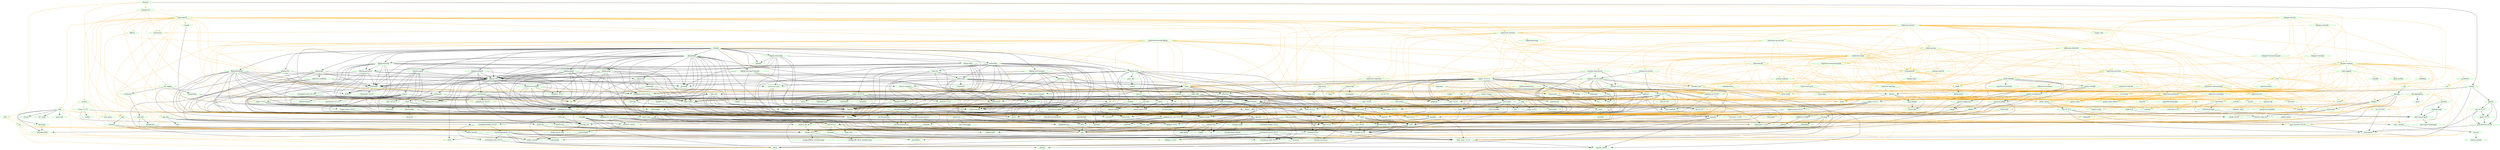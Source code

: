 digraph dependencies {
	N0[label="shasper",shape=diamond,color=green];
	N1[label="aes-soft",shape=diamond,color=green];
	N2[label="aesni",shape=diamond,color=green];
	N3[label="ctr",shape=diamond,color=green];
	N4[label="stream-cipher",shape=diamond,color=green];
	N5[label="block-cipher-trait",shape=diamond,color=green];
	N6[label="byte-tools",shape=diamond,color=green];
	N7[label="opaque-debug",shape=diamond,color=green];
	N8[label="aho-corasick",shape=diamond,color=green];
	N9[label="memchr",shape=diamond,color=green];
	N10[label="aio-limited",shape=diamond,color=green];
	N11[label="futures",shape=diamond,color=green];
	N12[label="log v0.4.5",shape=diamond,color=green];
	N13[label="parking_lot v0.5.5",shape=diamond,color=green];
	N14[label="quick-error v1.2.2",shape=diamond,color=green];
	N15[label="tokio-executor",shape=diamond,color=green];
	N16[label="tokio-io",shape=diamond,color=green];
	N17[label="tokio-timer",shape=diamond,color=green];
	N18[label="amcl",shape=diamond,color=green];
	N19[label="ansi_term",shape=diamond,color=green];
	N20[label="winapi v0.3.5",shape=diamond,color=green];
	N21[label="app_dirs",shape=diamond,color=green];
	N22[label="ole32-sys",shape=diamond,color=green];
	N23[label="shell32-sys",shape=diamond,color=green];
	N24[label="winapi v0.2.8",shape=diamond,color=green];
	N25[label="xdg",shape=diamond,color=green];
	N26[label="arrayref",shape=diamond,color=green];
	N27[label="arrayvec",shape=diamond,color=green];
	N28[label="nodrop",shape=diamond,color=green];
	N29[label="asn1_der",shape=diamond,color=green];
	N30[label="etrace",shape=diamond,color=green];
	N31[label="atty",shape=diamond,color=green];
	N32[label="libc",shape=diamond,color=green];
	N33[label="termion",shape=diamond,color=green];
	N34[label="backtrace",shape=diamond,color=green];
	N35[label="backtrace-sys",shape=diamond,color=green];
	N36[label="cfg-if",shape=diamond,color=green];
	N37[label="rustc-demangle",shape=diamond,color=green];
	N38[label="cc",shape=diamond,color=green];
	N39[label="base58",shape=diamond,color=green];
	N40[label="base64 v0.6.0",shape=diamond,color=green];
	N41[label="byteorder v1.2.6",shape=diamond,color=green];
	N42[label="safemem",shape=diamond,color=green];
	N43[label="base64 v0.7.0",shape=diamond,color=green];
	N44[label="bigint",shape=diamond,color=green];
	N45[label="crunchy",shape=diamond,color=green];
	N46[label="bitflags v0.9.1",shape=diamond,color=green];
	N47[label="bitflags v1.0.4",shape=diamond,color=green];
	N48[label="blake2",shape=diamond,color=green];
	N49[label="crypto-mac",shape=diamond,color=green];
	N50[label="digest",shape=diamond,color=green];
	N51[label="blake2-rfc",shape=diamond,color=green];
	N52[label="constant_time_eq",shape=diamond,color=green];
	N53[label="block-buffer",shape=diamond,color=green];
	N54[label="generic-array",shape=diamond,color=green];
	N55[label="bls",shape=diamond,color=green];
	N56[label="pairing",shape=diamond,color=green];
	N57[label="rand v0.4.3",shape=diamond,color=green];
	N58[label="bls-aggregates",shape=diamond,color=green];
	N59[label="lazy_static v1.1.0",shape=diamond,color=green];
	N60[label="rand v0.5.5",shape=diamond,color=green];
	N61[label="bs58",shape=diamond,color=green];
	N62[label="byteorder v0.4.2",shape=diamond,color=green];
	N63[label="bytes",shape=diamond,color=green];
	N64[label="iovec",shape=diamond,color=green];
	N65[label="chashmap",shape=diamond,color=green];
	N66[label="owning_ref",shape=diamond,color=green];
	N67[label="parking_lot v0.4.8",shape=diamond,color=green];
	N68[label="chrono",shape=diamond,color=green];
	N69[label="num-integer",shape=diamond,color=green];
	N70[label="num-traits",shape=diamond,color=green];
	N71[label="time",shape=diamond,color=green];
	N72[label="clap",shape=diamond,color=green];
	N73[label="strsim",shape=diamond,color=green];
	N74[label="textwrap",shape=diamond,color=green];
	N75[label="unicode-width",shape=diamond,color=green];
	N76[label="vec_map",shape=diamond,color=green];
	N77[label="yaml-rust",shape=diamond,color=green];
	N78[label="cloudabi",shape=diamond,color=green];
	N79[label="cmake",shape=diamond,color=green];
	N80[label="core-foundation",shape=diamond,color=green];
	N81[label="core-foundation-sys",shape=diamond,color=green];
	N82[label="crossbeam",shape=diamond,color=green];
	N83[label="crossbeam-deque v0.2.0",shape=diamond,color=green];
	N84[label="crossbeam-epoch v0.3.1",shape=diamond,color=green];
	N85[label="crossbeam-utils v0.2.2",shape=diamond,color=green];
	N86[label="crossbeam-deque v0.6.1",shape=diamond,color=green];
	N87[label="crossbeam-epoch v0.5.2",shape=diamond,color=green];
	N88[label="crossbeam-utils v0.5.0",shape=diamond,color=green];
	N89[label="memoffset",shape=diamond,color=green];
	N90[label="scopeguard",shape=diamond,color=green];
	N91[label="ctrlc",shape=diamond,color=green];
	N92[label="nix",shape=diamond,color=green];
	N93[label="datastore",shape=diamond,color=green];
	N94[label="serde",shape=diamond,color=green];
	N95[label="serde_json",shape=diamond,color=green];
	N96[label="tempfile",shape=diamond,color=green];
	N97[label="either",shape=diamond,color=green];
	N98[label="elastic-array",shape=diamond,color=green];
	N99[label="heapsize",shape=diamond,color=green];
	N100[label="env_logger",shape=diamond,color=green];
	N101[label="humantime",shape=diamond,color=green];
	N102[label="regex v1.0.5",shape=diamond,color=green];
	N103[label="termcolor",shape=diamond,color=green];
	N104[label="environmental",shape=diamond,color=green];
	N105[label="error-chain",shape=diamond,color=green];
	N106[label="eth-secp256k1",shape=diamond,color=green];
	N107[label="exit-future",shape=diamond,color=green];
	N108[label="fake-simd",shape=diamond,color=green];
	N109[label="fdlimit",shape=diamond,color=green];
	N110[label="fixed-hash",shape=diamond,color=green];
	N111[label="rustc-hex v1.0.0",shape=diamond,color=green];
	N112[label="fnv",shape=diamond,color=green];
	N113[label="foreign-types",shape=diamond,color=green];
	N114[label="foreign-types-shared",shape=diamond,color=green];
	N115[label="fs-swap",shape=diamond,color=green];
	N116[label="libloading",shape=diamond,color=green];
	N117[label="fuchsia-zircon",shape=diamond,color=green];
	N118[label="fuchsia-zircon-sys",shape=diamond,color=green];
	N119[label="futures-cpupool",shape=diamond,color=green];
	N120[label="num_cpus",shape=diamond,color=green];
	N121[label="gcc",shape=diamond,color=green];
	N122[label="typenum",shape=diamond,color=green];
	N123[label="getopts",shape=diamond,color=green];
	N124[label="getset",shape=diamond,color=green];
	N125[label="proc-macro2 v0.3.8",shape=diamond,color=green];
	N126[label="quote v0.5.2",shape=diamond,color=green];
	N127[label="syn v0.13.11",shape=diamond,color=green];
	N128[label="globset",shape=diamond,color=green];
	N129[label="h2",shape=diamond,color=green];
	N130[label="http",shape=diamond,color=green];
	N131[label="indexmap",shape=diamond,color=green];
	N132[label="slab v0.4.1",shape=diamond,color=green];
	N133[label="string",shape=diamond,color=green];
	N134[label="hash-db",shape=diamond,color=green];
	N135[label="hash256-std-hasher",shape=diamond,color=green];
	N136[label="hashdb",shape=diamond,color=green];
	N137[label="hex",shape=diamond,color=green];
	N138[label="hex-literal",shape=diamond,color=green];
	N139[label="hex-literal-impl",shape=diamond,color=green];
	N140[label="proc-macro-hack",shape=diamond,color=green];
	N141[label="itoa",shape=diamond,color=green];
	N142[label="httparse",shape=diamond,color=green];
	N143[label="hyper v0.10.13",shape=diamond,color=green];
	N144[label="language-tags",shape=diamond,color=green];
	N145[label="log v0.3.9",shape=diamond,color=green];
	N146[label="mime",shape=diamond,color=green];
	N147[label="traitobject",shape=diamond,color=green];
	N148[label="typeable",shape=diamond,color=green];
	N149[label="unicase v1.4.2",shape=diamond,color=green];
	N150[label="url",shape=diamond,color=green];
	N151[label="hyper v0.12.11",shape=diamond,color=green];
	N152[label="net2",shape=diamond,color=green];
	N153[label="tokio",shape=diamond,color=green];
	N154[label="tokio-reactor",shape=diamond,color=green];
	N155[label="tokio-tcp",shape=diamond,color=green];
	N156[label="want",shape=diamond,color=green];
	N157[label="idna",shape=diamond,color=green];
	N158[label="matches",shape=diamond,color=green];
	N159[label="unicode-bidi",shape=diamond,color=green];
	N160[label="unicode-normalization",shape=diamond,color=green];
	N161[label="integer-sqrt",shape=diamond,color=green];
	N162[label="interleaved-ordered",shape=diamond,color=green];
	N163[label="jsonrpc-core",shape=diamond,color=green];
	N164[label="serde_derive",shape=diamond,color=green];
	N165[label="jsonrpc-http-server",shape=diamond,color=green];
	N166[label="jsonrpc-server-utils",shape=diamond,color=green];
	N167[label="unicase v2.1.0",shape=diamond,color=green];
	N168[label="jsonrpc-macros",shape=diamond,color=green];
	N169[label="jsonrpc-pubsub",shape=diamond,color=green];
	N170[label="parking_lot v0.6.4",shape=diamond,color=green];
	N171[label="tokio-codec",shape=diamond,color=green];
	N172[label="jsonrpc-ws-server",shape=diamond,color=green];
	N173[label="ws v0.7.5",shape=diamond,color=green];
	N174[label="kernel32-sys",shape=diamond,color=green];
	N175[label="winapi-build",shape=diamond,color=green];
	N176[label="kvdb",shape=diamond,color=green];
	N177[label="parity-bytes",shape=diamond,color=green];
	N178[label="kvdb-rocksdb",shape=diamond,color=green];
	N179[label="parity-rocksdb",shape=diamond,color=green];
	N180[label="regex v0.2.11",shape=diamond,color=green];
	N181[label="lazy_static v0.2.11",shape=diamond,color=green];
	N182[label="version_check",shape=diamond,color=green];
	N183[label="lazycell",shape=diamond,color=green];
	N184[label="libp2p",shape=diamond,color=green];
	N185[label="libp2p-core",shape=diamond,color=green];
	N186[label="libp2p-dns",shape=diamond,color=green];
	N187[label="libp2p-floodsub",shape=diamond,color=green];
	N188[label="libp2p-identify",shape=diamond,color=green];
	N189[label="libp2p-kad",shape=diamond,color=green];
	N190[label="libp2p-mplex",shape=diamond,color=green];
	N191[label="libp2p-peerstore",shape=diamond,color=green];
	N192[label="libp2p-ping",shape=diamond,color=green];
	N193[label="libp2p-ratelimit",shape=diamond,color=green];
	N194[label="libp2p-relay",shape=diamond,color=green];
	N195[label="libp2p-secio",shape=diamond,color=green];
	N196[label="libp2p-tcp-transport",shape=diamond,color=green];
	N197[label="libp2p-transport-timeout",shape=diamond,color=green];
	N198[label="libp2p-uds",shape=diamond,color=green];
	N199[label="libp2p-websocket",shape=diamond,color=green];
	N200[label="libp2p-yamux",shape=diamond,color=green];
	N201[label="multiaddr",shape=diamond,color=green];
	N202[label="stdweb",shape=diamond,color=green];
	N203[label="tokio-current-thread",shape=diamond,color=green];
	N204[label="multihash",shape=diamond,color=green];
	N205[label="multistream-select",shape=diamond,color=green];
	N206[label="protobuf",shape=diamond,color=green];
	N207[label="rw-stream-sink",shape=diamond,color=green];
	N208[label="smallvec v0.5.1",shape=diamond,color=green];
	N209[label="void",shape=diamond,color=green];
	N210[label="tokio-dns-unofficial",shape=diamond,color=green];
	N211[label="smallvec v0.6.5",shape=diamond,color=green];
	N212[label="unsigned-varint v0.2.1",shape=diamond,color=green];
	N213[label="rand v0.3.22",shape=diamond,color=green];
	N214[label="ring",shape=diamond,color=green];
	N215[label="twofish",shape=diamond,color=green];
	N216[label="untrusted",shape=diamond,color=green];
	N217[label="tk-listen",shape=diamond,color=green];
	N218[label="tokio-uds",shape=diamond,color=green];
	N219[label="websocket",shape=diamond,color=green];
	N220[label="yamux",shape=diamond,color=green];
	N221[label="linked-hash-map",shape=diamond,color=green];
	N222[label="local-encoding",shape=diamond,color=green];
	N223[label="skeptic",shape=diamond,color=green];
	N224[label="lock_api",shape=diamond,color=green];
	N225[label="mashup",shape=diamond,color=green];
	N226[label="mashup-impl",shape=diamond,color=green];
	N227[label="proc-macro2 v0.4.19",shape=diamond,color=green];
	N228[label="memory-db",shape=diamond,color=green];
	N229[label="memory_units",shape=diamond,color=green];
	N230[label="mio",shape=diamond,color=green];
	N231[label="miow",shape=diamond,color=green];
	N232[label="mio-extras",shape=diamond,color=green];
	N233[label="mio-uds",shape=diamond,color=green];
	N234[label="ws2_32-sys",shape=diamond,color=green];
	N235[label="unsigned-varint v0.1.0",shape=diamond,color=green];
	N236[label="sha1 v0.5.0",shape=diamond,color=green];
	N237[label="sha2",shape=diamond,color=green];
	N238[label="tiny-keccak",shape=diamond,color=green];
	N239[label="names",shape=diamond,color=green];
	N240[label="nan-preserving-float",shape=diamond,color=green];
	N241[label="native-tls",shape=diamond,color=green];
	N242[label="openssl",shape=diamond,color=green];
	N243[label="schannel",shape=diamond,color=green];
	N244[label="security-framework",shape=diamond,color=green];
	N245[label="security-framework-sys",shape=diamond,color=green];
	N246[label="tempdir",shape=diamond,color=green];
	N247[label="nohash-hasher",shape=diamond,color=green];
	N248[label="openssl-sys",shape=diamond,color=green];
	N249[label="pkg-config",shape=diamond,color=green];
	N250[label="vcpkg",shape=diamond,color=green];
	N251[label="stable_deref_trait",shape=diamond,color=green];
	N252[label="parity-codec",shape=diamond,color=green];
	N253[label="parity-codec-derive",shape=diamond,color=green];
	N254[label="quote v0.6.8",shape=diamond,color=green];
	N255[label="syn v0.14.9",shape=diamond,color=green];
	N256[label="parity-crypto",shape=diamond,color=green];
	N257[label="rust-crypto",shape=diamond,color=green];
	N258[label="parity-rocksdb-sys",shape=diamond,color=green];
	N259[label="parity-snappy-sys",shape=diamond,color=green];
	N260[label="parity-wasm",shape=diamond,color=green];
	N261[label="parking_lot_core v0.2.14",shape=diamond,color=green];
	N262[label="parking_lot_core v0.3.1",shape=diamond,color=green];
	N263[label="rustc_version",shape=diamond,color=green];
	N264[label="percent-encoding",shape=diamond,color=green];
	N265[label="plain_hasher",shape=diamond,color=green];
	N266[label="proc-macro-hack-impl",shape=diamond,color=green];
	N267[label="unicode-xid",shape=diamond,color=green];
	N268[label="pulldown-cmark",shape=diamond,color=green];
	N269[label="quick-error v0.1.4",shape=diamond,color=green];
	N270[label="rand_core",shape=diamond,color=green];
	N271[label="rayon v0.8.2",shape=diamond,color=green];
	N272[label="rayon-core",shape=diamond,color=green];
	N273[label="rayon v1.0.2",shape=diamond,color=green];
	N274[label="redox_syscall",shape=diamond,color=green];
	N275[label="redox_termios",shape=diamond,color=green];
	N276[label="regex-syntax v0.5.6",shape=diamond,color=green];
	N277[label="thread_local",shape=diamond,color=green];
	N278[label="utf8-ranges",shape=diamond,color=green];
	N279[label="regex-syntax v0.6.2",shape=diamond,color=green];
	N280[label="ucd-util",shape=diamond,color=green];
	N281[label="remove_dir_all",shape=diamond,color=green];
	N282[label="rhododendron",shape=diamond,color=green];
	N283[label="rustc-serialize",shape=diamond,color=green];
	N284[label="rustc-hex v2.0.1",shape=diamond,color=green];
	N285[label="semver",shape=diamond,color=green];
	N286[label="ryu",shape=diamond,color=green];
	N287[label="scoped-tls",shape=diamond,color=green];
	N288[label="semver-parser",shape=diamond,color=green];
	N289[label="syn v0.15.4",shape=diamond,color=green];
	N290[label="sha1 v0.2.0",shape=diamond,color=green];
	N291[label="sha1 v0.6.0",shape=diamond,color=green];
	N292[label="aes-ctr",shape=diamond,color=green];
	N293[label="shasper-cli",shape=diamond,color=green];
	N294[label="vergen",shape=diamond,color=green];
	N295[label="shasper-service",shape=diamond,color=green];
	N296[label="substrate-cli",shape=diamond,color=green];
	N297[label="shasper-executor",shape=diamond,color=green];
	N298[label="shasper-runtime",shape=diamond,color=green];
	N299[label="substrate-executor",shape=diamond,color=green];
	N300[label="substrate-primitives",shape=diamond,color=green];
	N301[label="shasper-network",shape=diamond,color=green];
	N302[label="substrate-network",shape=diamond,color=green];
	N303[label="shuffling",shape=diamond,color=green];
	N304[label="sr-io",shape=diamond,color=green];
	N305[label="sr-primitives",shape=diamond,color=green];
	N306[label="sr-std",shape=diamond,color=green];
	N307[label="sr-version",shape=diamond,color=green];
	N308[label="srml-support",shape=diamond,color=green];
	N309[label="ssz",shape=diamond,color=green];
	N310[label="ssz-derive",shape=diamond,color=green];
	N311[label="shasper-transaction-pool",shape=diamond,color=green];
	N312[label="substrate-client",shape=diamond,color=green];
	N313[label="substrate-service",shape=diamond,color=green];
	N314[label="substrate-transaction-pool",shape=diamond,color=green];
	N315[label="slab v0.3.0",shape=diamond,color=green];
	N316[label="slog",shape=diamond,color=green];
	N317[label="slog-async",shape=diamond,color=green];
	N318[label="take_mut",shape=diamond,color=green];
	N319[label="slog-json",shape=diamond,color=green];
	N320[label="slog-scope",shape=diamond,color=green];
	N321[label="unreachable",shape=diamond,color=green];
	N322[label="substrate-state-machine",shape=diamond,color=green];
	N323[label="substrate-trie",shape=diamond,color=green];
	N324[label="substrate-metadata",shape=diamond,color=green];
	N325[label="substrate-bft",shape=diamond,color=green];
	N326[label="substrate-network-libp2p",shape=diamond,color=green];
	N327[label="substrate-telemetry",shape=diamond,color=green];
	N328[label="sysinfo",shape=diamond,color=green];
	N329[label="substrate-keyring",shape=diamond,color=green];
	N330[label="substrate-client-db",shape=diamond,color=green];
	N331[label="substrate-state-db",shape=diamond,color=green];
	N332[label="substrate-serializer",shape=diamond,color=green];
	N333[label="wasmi",shape=diamond,color=green];
	N334[label="substrate-keystore",shape=diamond,color=green];
	N335[label="subtle",shape=diamond,color=green];
	N336[label="twox-hash",shape=diamond,color=green];
	N337[label="uint",shape=diamond,color=green];
	N338[label="substrate-rpc",shape=diamond,color=green];
	N339[label="substrate-rpc-servers",shape=diamond,color=green];
	N340[label="target_info",shape=diamond,color=green];
	N341[label="trie-db",shape=diamond,color=green];
	N342[label="trie-root",shape=diamond,color=green];
	N343[label="ws v0.7.8",shape=diamond,color=green];
	N344[label="transaction-pool",shape=diamond,color=green];
	N345[label="wincolor",shape=diamond,color=green];
	N346[label="tokio-fs",shape=diamond,color=green];
	N347[label="tokio-threadpool",shape=diamond,color=green];
	N348[label="tokio-udp",shape=diamond,color=green];
	N349[label="tokio-core",shape=diamond,color=green];
	N350[label="tokio-tls",shape=diamond,color=green];
	N351[label="trace-time",shape=diamond,color=green];
	N352[label="try-lock",shape=diamond,color=green];
	N353[label="winapi-i686-pc-windows-gnu",shape=diamond,color=green];
	N354[label="winapi-x86_64-pc-windows-gnu",shape=diamond,color=green];
	N355[label="winapi-util",shape=diamond,color=green];
	N0 -> N11[label="",color=orange];
	N0 -> N91[label="",color=orange];
	N0 -> N105[label="",color=orange];
	N0 -> N293[label="",color=orange];
	N0 -> N294[label=""];
	N1 -> N5[label=""];
	N1 -> N6[label=""];
	N1 -> N7[label=""];
	N2 -> N4[label=""];
	N2 -> N5[label=""];
	N2 -> N7[label=""];
	N3 -> N4[label=""];
	N3 -> N5[label=""];
	N4 -> N54[label=""];
	N5 -> N54[label=""];
	N8 -> N9[label=""];
	N9 -> N32[label=""];
	N9 -> N36[label=""];
	N9 -> N182[label=""];
	N10 -> N11[label=""];
	N10 -> N12[label=""];
	N10 -> N13[label=""];
	N10 -> N14[label=""];
	N10 -> N15[label=""];
	N10 -> N16[label=""];
	N10 -> N17[label=""];
	N12 -> N36[label="",color=orange];
	N13 -> N66[label=""];
	N13 -> N261[label=""];
	N15 -> N11[label=""];
	N16 -> N11[label="",color=orange];
	N16 -> N12[label="",color=orange];
	N16 -> N63[label="",color=orange];
	N17 -> N11[label="",color=orange];
	N17 -> N15[label=""];
	N17 -> N88[label=""];
	N17 -> N132[label="",color=orange];
	N19 -> N20[label="",color=orange];
	N20 -> N353[label=""];
	N20 -> N354[label=""];
	N21 -> N22[label=""];
	N21 -> N23[label=""];
	N21 -> N24[label=""];
	N21 -> N25[label=""];
	N22 -> N24[label=""];
	N22 -> N175[label=""];
	N23 -> N24[label=""];
	N23 -> N175[label=""];
	N27 -> N28[label=""];
	N29 -> N30[label=""];
	N31 -> N20[label="",color=orange];
	N31 -> N32[label="",color=orange];
	N31 -> N33[label=""];
	N33 -> N32[label=""];
	N33 -> N274[label=""];
	N33 -> N275[label=""];
	N34 -> N20[label="",color=orange];
	N34 -> N32[label="",color=orange];
	N34 -> N35[label=""];
	N34 -> N36[label="",color=orange];
	N34 -> N37[label=""];
	N35 -> N32[label=""];
	N35 -> N38[label=""];
	N40 -> N41[label=""];
	N40 -> N42[label=""];
	N43 -> N41[label=""];
	N43 -> N42[label=""];
	N44 -> N41[label=""];
	N44 -> N45[label=""];
	N48 -> N6[label=""];
	N48 -> N49[label=""];
	N48 -> N50[label=""];
	N49 -> N52[label=""];
	N49 -> N54[label=""];
	N50 -> N54[label=""];
	N51 -> N27[label="",color=orange];
	N51 -> N52[label=""];
	N53 -> N6[label=""];
	N53 -> N26[label=""];
	N54 -> N122[label=""];
	N55 -> N56[label=""];
	N55 -> N57[label="",color=orange];
	N56 -> N41[label=""];
	N56 -> N48[label=""];
	N56 -> N57[label=""];
	N57 -> N20[label="",color=orange];
	N57 -> N32[label="",color=orange];
	N57 -> N117[label=""];
	N58 -> N18[label=""];
	N58 -> N48[label="",color=orange];
	N58 -> N59[label="",color=orange];
	N58 -> N60[label="",color=orange];
	N59 -> N182[label=""];
	N60 -> N20[label="",color=orange];
	N60 -> N32[label="",color=orange];
	N60 -> N78[label=""];
	N60 -> N117[label=""];
	N60 -> N270[label=""];
	N63 -> N41[label="",color=orange];
	N63 -> N64[label=""];
	N64 -> N24[label=""];
	N64 -> N32[label=""];
	N65 -> N66[label=""];
	N65 -> N67[label=""];
	N66 -> N251[label=""];
	N67 -> N66[label=""];
	N67 -> N261[label=""];
	N68 -> N69[label=""];
	N68 -> N70[label=""];
	N68 -> N71[label=""];
	N69 -> N70[label=""];
	N71 -> N20[label="",color=orange];
	N71 -> N32[label="",color=orange];
	N71 -> N274[label=""];
	N72 -> N19[label="",color=orange];
	N72 -> N31[label="",color=orange];
	N72 -> N47[label="",color=orange];
	N72 -> N73[label=""];
	N72 -> N74[label=""];
	N72 -> N75[label=""];
	N72 -> N76[label=""];
	N72 -> N77[label=""];
	N74 -> N75[label=""];
	N78 -> N47[label=""];
	N79 -> N38[label=""];
	N80 -> N32[label=""];
	N80 -> N81[label=""];
	N81 -> N32[label=""];
	N83 -> N84[label=""];
	N83 -> N85[label=""];
	N84 -> N27[label=""];
	N84 -> N28[label=""];
	N84 -> N36[label=""];
	N84 -> N59[label=""];
	N84 -> N85[label=""];
	N84 -> N89[label=""];
	N84 -> N90[label=""];
	N85 -> N36[label=""];
	N86 -> N87[label=""];
	N86 -> N88[label=""];
	N87 -> N27[label=""];
	N87 -> N36[label=""];
	N87 -> N59[label=""];
	N87 -> N88[label=""];
	N87 -> N89[label=""];
	N87 -> N90[label=""];
	N91 -> N20[label="",color=orange];
	N91 -> N92[label="",color=orange];
	N92 -> N32[label="",color=orange];
	N92 -> N36[label="",color=orange];
	N92 -> N38[label="",color=orange];
	N92 -> N47[label="",color=orange];
	N92 -> N209[label="",color=orange];
	N93 -> N11[label=""];
	N93 -> N43[label=""];
	N93 -> N65[label=""];
	N93 -> N94[label=""];
	N93 -> N95[label=""];
	N93 -> N96[label=""];
	N95 -> N94[label="",color=orange];
	N95 -> N141[label=""];
	N95 -> N286[label=""];
	N96 -> N20[label=""];
	N96 -> N32[label=""];
	N96 -> N36[label=""];
	N96 -> N60[label=""];
	N96 -> N274[label=""];
	N96 -> N281[label=""];
	N98 -> N99[label="",color=orange];
	N99 -> N20[label="",color=orange];
	N100 -> N12[label="",color=orange];
	N100 -> N31[label="",color=orange];
	N100 -> N101[label=""];
	N100 -> N102[label="",color=orange];
	N100 -> N103[label=""];
	N101 -> N14[label=""];
	N102 -> N8[label=""];
	N102 -> N9[label=""];
	N102 -> N277[label=""];
	N102 -> N278[label=""];
	N102 -> N279[label=""];
	N103 -> N345[label=""];
	N105 -> N34[label="",color=orange];
	N106 -> N27[label=""];
	N106 -> N38[label=""];
	N106 -> N57[label=""];
	N107 -> N11[label="",color=orange];
	N107 -> N67[label="",color=orange];
	N109 -> N32[label="",color=orange];
	N110 -> N32[label="",color=orange];
	N110 -> N57[label="",color=orange];
	N110 -> N99[label="",color=orange];
	N110 -> N111[label="",color=orange];
	N113 -> N114[label=""];
	N115 -> N20[label=""];
	N115 -> N32[label=""];
	N115 -> N59[label=""];
	N115 -> N116[label=""];
	N116 -> N20[label=""];
	N116 -> N38[label=""];
	N117 -> N47[label=""];
	N117 -> N118[label=""];
	N119 -> N11[label=""];
	N119 -> N120[label=""];
	N120 -> N32[label=""];
	N123 -> N75[label=""];
	N124 -> N125[label=""];
	N124 -> N126[label=""];
	N124 -> N127[label=""];
	N125 -> N267[label=""];
	N126 -> N125[label=""];
	N127 -> N125[label=""];
	N127 -> N126[label=""];
	N127 -> N267[label=""];
	N128 -> N8[label=""];
	N128 -> N9[label=""];
	N128 -> N12[label=""];
	N128 -> N102[label=""];
	N128 -> N112[label=""];
	N129 -> N11[label=""];
	N129 -> N12[label=""];
	N129 -> N16[label=""];
	N129 -> N41[label=""];
	N129 -> N63[label=""];
	N129 -> N112[label=""];
	N129 -> N130[label=""];
	N129 -> N131[label=""];
	N129 -> N132[label=""];
	N129 -> N133[label=""];
	N130 -> N63[label=""];
	N130 -> N112[label=""];
	N130 -> N141[label=""];
	N135 -> N45[label="",color=orange];
	N136 -> N98[label="",color=orange];
	N138 -> N139[label=""];
	N138 -> N140[label=""];
	N139 -> N140[label=""];
	N140 -> N266[label=""];
	N143 -> N40[label=""];
	N143 -> N71[label=""];
	N143 -> N120[label=""];
	N143 -> N142[label=""];
	N143 -> N144[label=""];
	N143 -> N145[label=""];
	N143 -> N146[label=""];
	N143 -> N147[label=""];
	N143 -> N148[label=""];
	N143 -> N149[label=""];
	N143 -> N150[label=""];
	N145 -> N12[label="",color=orange];
	N146 -> N145[label=""];
	N149 -> N182[label=""];
	N150 -> N157[label=""];
	N150 -> N158[label=""];
	N150 -> N264[label=""];
	N151 -> N11[label=""];
	N151 -> N12[label=""];
	N151 -> N15[label=""];
	N151 -> N16[label=""];
	N151 -> N17[label=""];
	N151 -> N63[label=""];
	N151 -> N64[label=""];
	N151 -> N71[label=""];
	N151 -> N119[label=""];
	N151 -> N129[label=""];
	N151 -> N130[label=""];
	N151 -> N141[label=""];
	N151 -> N142[label=""];
	N151 -> N152[label=""];
	N151 -> N153[label=""];
	N151 -> N154[label=""];
	N151 -> N155[label=""];
	N151 -> N156[label=""];
	N152 -> N20[label=""];
	N152 -> N32[label=""];
	N152 -> N36[label=""];
	N153 -> N11[label="",color=orange];
	N153 -> N15[label=""];
	N153 -> N16[label="",color=orange];
	N153 -> N17[label="",color=orange];
	N153 -> N63[label="",color=orange];
	N153 -> N154[label=""];
	N153 -> N155[label=""];
	N153 -> N171[label=""];
	N153 -> N203[label=""];
	N153 -> N218[label=""];
	N153 -> N230[label="",color=orange];
	N153 -> N346[label=""];
	N153 -> N347[label=""];
	N153 -> N348[label=""];
	N154 -> N11[label=""];
	N154 -> N12[label=""];
	N154 -> N15[label=""];
	N154 -> N16[label=""];
	N154 -> N59[label=""];
	N154 -> N88[label=""];
	N154 -> N120[label=""];
	N154 -> N132[label=""];
	N154 -> N170[label=""];
	N154 -> N230[label=""];
	N155 -> N11[label=""];
	N155 -> N16[label=""];
	N155 -> N63[label=""];
	N155 -> N64[label=""];
	N155 -> N154[label=""];
	N155 -> N230[label=""];
	N156 -> N11[label=""];
	N156 -> N12[label=""];
	N156 -> N352[label=""];
	N157 -> N158[label=""];
	N157 -> N159[label=""];
	N157 -> N160[label=""];
	N159 -> N158[label=""];
	N163 -> N11[label="",color=orange];
	N163 -> N12[label="",color=orange];
	N163 -> N94[label="",color=orange];
	N163 -> N95[label="",color=orange];
	N163 -> N164[label="",color=orange];
	N164 -> N227[label="",color=orange];
	N164 -> N254[label="",color=orange];
	N164 -> N289[label=""];
	N165 -> N12[label="",color=orange];
	N165 -> N151[label=""];
	N165 -> N152[label=""];
	N165 -> N163[label="",color=orange];
	N165 -> N166[label=""];
	N165 -> N167[label=""];
	N166 -> N12[label=""];
	N166 -> N59[label=""];
	N166 -> N63[label=""];
	N166 -> N120[label=""];
	N166 -> N128[label=""];
	N166 -> N153[label=""];
	N166 -> N163[label=""];
	N166 -> N167[label=""];
	N166 -> N171[label=""];
	N167 -> N182[label=""];
	N168 -> N94[label="",color=orange];
	N168 -> N163[label="",color=orange];
	N168 -> N169[label="",color=orange];
	N169 -> N12[label="",color=orange];
	N169 -> N163[label="",color=orange];
	N169 -> N170[label="",color=orange];
	N170 -> N224[label=""];
	N170 -> N262[label=""];
	N171 -> N11[label=""];
	N171 -> N16[label=""];
	N171 -> N63[label=""];
	N172 -> N12[label="",color=orange];
	N172 -> N105[label="",color=orange];
	N172 -> N132[label="",color=orange];
	N172 -> N163[label="",color=orange];
	N172 -> N166[label=""];
	N172 -> N170[label="",color=orange];
	N172 -> N173[label=""];
	N173 -> N41[label=""];
	N173 -> N63[label=""];
	N173 -> N142[label=""];
	N173 -> N145[label=""];
	N173 -> N150[label=""];
	N173 -> N213[label=""];
	N173 -> N230[label=""];
	N173 -> N290[label=""];
	N173 -> N315[label=""];
	N174 -> N24[label=""];
	N174 -> N175[label=""];
	N176 -> N98[label="",color=orange];
	N176 -> N177[label=""];
	N178 -> N98[label="",color=orange];
	N178 -> N115[label=""];
	N178 -> N120[label=""];
	N178 -> N145[label="",color=orange];
	N178 -> N162[label=""];
	N178 -> N170[label="",color=orange];
	N178 -> N176[label="",color=orange];
	N178 -> N179[label=""];
	N178 -> N180[label=""];
	N179 -> N32[label=""];
	N179 -> N222[label=""];
	N179 -> N258[label=""];
	N180 -> N8[label=""];
	N180 -> N9[label=""];
	N180 -> N276[label=""];
	N180 -> N277[label=""];
	N180 -> N278[label=""];
	N184 -> N11[label="",color=orange];
	N184 -> N16[label="",color=orange];
	N184 -> N63[label="",color=orange];
	N184 -> N171[label=""];
	N184 -> N185[label=""];
	N184 -> N186[label=""];
	N184 -> N187[label=""];
	N184 -> N188[label=""];
	N184 -> N189[label=""];
	N184 -> N190[label=""];
	N184 -> N191[label=""];
	N184 -> N192[label=""];
	N184 -> N193[label=""];
	N184 -> N194[label=""];
	N184 -> N195[label=""];
	N184 -> N196[label=""];
	N184 -> N197[label=""];
	N184 -> N198[label=""];
	N184 -> N199[label=""];
	N184 -> N200[label=""];
	N184 -> N201[label=""];
	N184 -> N202[label=""];
	N184 -> N203[label=""];
	N185 -> N11[label=""];
	N185 -> N12[label=""];
	N185 -> N14[label=""];
	N185 -> N15[label=""];
	N185 -> N16[label=""];
	N185 -> N61[label=""];
	N185 -> N63[label=""];
	N185 -> N112[label=""];
	N185 -> N170[label=""];
	N185 -> N201[label=""];
	N185 -> N204[label=""];
	N185 -> N205[label=""];
	N185 -> N206[label=""];
	N185 -> N207[label=""];
	N185 -> N208[label=""];
	N185 -> N209[label=""];
	N186 -> N11[label=""];
	N186 -> N12[label=""];
	N186 -> N16[label=""];
	N186 -> N185[label=""];
	N186 -> N201[label=""];
	N186 -> N210[label=""];
	N187 -> N11[label=""];
	N187 -> N12[label=""];
	N187 -> N16[label=""];
	N187 -> N41[label=""];
	N187 -> N61[label=""];
	N187 -> N63[label=""];
	N187 -> N112[label=""];
	N187 -> N170[label=""];
	N187 -> N171[label=""];
	N187 -> N185[label=""];
	N187 -> N201[label=""];
	N187 -> N206[label=""];
	N187 -> N211[label=""];
	N187 -> N212[label=""];
	N188 -> N11[label=""];
	N188 -> N12[label=""];
	N188 -> N16[label=""];
	N188 -> N63[label=""];
	N188 -> N112[label=""];
	N188 -> N170[label=""];
	N188 -> N171[label=""];
	N188 -> N185[label=""];
	N188 -> N191[label=""];
	N188 -> N201[label=""];
	N188 -> N206[label=""];
	N188 -> N212[label=""];
	N189 -> N11[label=""];
	N189 -> N12[label=""];
	N189 -> N16[label=""];
	N189 -> N17[label=""];
	N189 -> N27[label=""];
	N189 -> N44[label=""];
	N189 -> N57[label=""];
	N189 -> N61[label=""];
	N189 -> N63[label=""];
	N189 -> N93[label=""];
	N189 -> N112[label=""];
	N189 -> N170[label=""];
	N189 -> N171[label=""];
	N189 -> N185[label=""];
	N189 -> N188[label=""];
	N189 -> N192[label=""];
	N189 -> N201[label=""];
	N189 -> N206[label=""];
	N189 -> N208[label=""];
	N189 -> N212[label=""];
	N190 -> N11[label=""];
	N190 -> N12[label=""];
	N190 -> N16[label=""];
	N190 -> N63[label=""];
	N190 -> N112[label=""];
	N190 -> N170[label=""];
	N190 -> N171[label=""];
	N190 -> N185[label=""];
	N190 -> N212[label=""];
	N191 -> N11[label=""];
	N191 -> N61[label=""];
	N191 -> N66[label=""];
	N191 -> N93[label=""];
	N191 -> N94[label=""];
	N191 -> N164[label=""];
	N191 -> N185[label=""];
	N191 -> N201[label=""];
	N192 -> N11[label=""];
	N192 -> N12[label=""];
	N192 -> N16[label=""];
	N192 -> N60[label=""];
	N192 -> N63[label=""];
	N192 -> N170[label=""];
	N192 -> N171[label=""];
	N192 -> N185[label=""];
	N192 -> N201[label=""];
	N192 -> N205[label=""];
	N193 -> N10[label=""];
	N193 -> N11[label=""];
	N193 -> N12[label=""];
	N193 -> N15[label=""];
	N193 -> N16[label=""];
	N193 -> N185[label=""];
	N194 -> N11[label=""];
	N194 -> N12[label=""];
	N194 -> N16[label=""];
	N194 -> N57[label=""];
	N194 -> N63[label=""];
	N194 -> N171[label=""];
	N194 -> N185[label=""];
	N194 -> N191[label=""];
	N194 -> N201[label=""];
	N194 -> N206[label=""];
	N194 -> N212[label=""];
	N195 -> N3[label=""];
	N195 -> N11[label=""];
	N195 -> N12[label=""];
	N195 -> N16[label=""];
	N195 -> N29[label=""];
	N195 -> N63[label=""];
	N195 -> N106[label=""];
	N195 -> N185[label=""];
	N195 -> N206[label=""];
	N195 -> N207[label=""];
	N195 -> N213[label=""];
	N195 -> N214[label=""];
	N195 -> N215[label=""];
	N195 -> N216[label=""];
	N195 -> N292[label=""];
	N196 -> N11[label=""];
	N196 -> N12[label=""];
	N196 -> N16[label=""];
	N196 -> N155[label=""];
	N196 -> N185[label=""];
	N196 -> N201[label=""];
	N196 -> N217[label=""];
	N197 -> N11[label=""];
	N197 -> N12[label=""];
	N197 -> N17[label=""];
	N197 -> N185[label=""];
	N198 -> N11[label=""];
	N198 -> N12[label=""];
	N198 -> N185[label=""];
	N198 -> N201[label=""];
	N198 -> N218[label=""];
	N199 -> N11[label=""];
	N199 -> N12[label=""];
	N199 -> N16[label=""];
	N199 -> N185[label=""];
	N199 -> N201[label=""];
	N199 -> N202[label=""];
	N199 -> N207[label=""];
	N199 -> N219[label=""];
	N200 -> N11[label=""];
	N200 -> N12[label=""];
	N200 -> N16[label=""];
	N200 -> N63[label=""];
	N200 -> N170[label=""];
	N200 -> N185[label=""];
	N200 -> N220[label=""];
	N201 -> N61[label=""];
	N201 -> N62[label=""];
	N201 -> N94[label=""];
	N201 -> N204[label=""];
	N201 -> N235[label=""];
	N203 -> N11[label=""];
	N203 -> N15[label=""];
	N204 -> N236[label=""];
	N204 -> N237[label=""];
	N204 -> N238[label=""];
	N205 -> N11[label=""];
	N205 -> N12[label=""];
	N205 -> N16[label=""];
	N205 -> N63[label=""];
	N205 -> N208[label=""];
	N205 -> N212[label=""];
	N207 -> N11[label=""];
	N207 -> N16[label=""];
	N207 -> N63[label=""];
	N210 -> N11[label=""];
	N210 -> N59[label=""];
	N210 -> N119[label=""];
	N210 -> N153[label=""];
	N211 -> N321[label=""];
	N212 -> N63[label="",color=orange];
	N212 -> N171[label=""];
	N213 -> N32[label=""];
	N213 -> N57[label=""];
	N213 -> N117[label=""];
	N214 -> N32[label="",color=orange];
	N214 -> N121[label=""];
	N214 -> N181[label=""];
	N214 -> N216[label="",color=orange];
	N214 -> N271[label=""];
	N215 -> N5[label=""];
	N215 -> N6[label=""];
	N215 -> N7[label=""];
	N217 -> N11[label=""];
	N217 -> N12[label=""];
	N217 -> N16[label=""];
	N217 -> N153[label=""];
	N218 -> N11[label=""];
	N218 -> N12[label=""];
	N218 -> N16[label=""];
	N218 -> N32[label=""];
	N218 -> N63[label=""];
	N218 -> N64[label=""];
	N218 -> N154[label=""];
	N218 -> N230[label=""];
	N218 -> N233[label=""];
	N219 -> N11[label=""];
	N219 -> N16[label=""];
	N219 -> N40[label=""];
	N219 -> N41[label=""];
	N219 -> N46[label=""];
	N219 -> N63[label=""];
	N219 -> N143[label=""];
	N219 -> N149[label=""];
	N219 -> N150[label=""];
	N219 -> N213[label=""];
	N219 -> N241[label=""];
	N219 -> N290[label=""];
	N219 -> N349[label=""];
	N219 -> N350[label=""];
	N220 -> N11[label=""];
	N220 -> N12[label=""];
	N220 -> N16[label=""];
	N220 -> N63[label=""];
	N220 -> N170[label=""];
	N220 -> N171[label=""];
	N220 -> N247[label=""];
	N220 -> N269[label=""];
	N222 -> N24[label=""];
	N222 -> N174[label=""];
	N222 -> N223[label=""];
	N223 -> N246[label=""];
	N223 -> N268[label=""];
	N224 -> N66[label=""];
	N224 -> N90[label=""];
	N225 -> N140[label=""];
	N225 -> N226[label=""];
	N226 -> N140[label=""];
	N226 -> N227[label=""];
	N227 -> N267[label=""];
	N228 -> N99[label="",color=orange];
	N228 -> N134[label="",color=orange];
	N230 -> N12[label="",color=orange];
	N230 -> N24[label=""];
	N230 -> N32[label="",color=orange];
	N230 -> N64[label=""];
	N230 -> N117[label=""];
	N230 -> N118[label=""];
	N230 -> N132[label="",color=orange];
	N230 -> N152[label=""];
	N230 -> N174[label=""];
	N230 -> N183[label=""];
	N230 -> N231[label=""];
	N231 -> N24[label=""];
	N231 -> N152[label=""];
	N231 -> N174[label=""];
	N231 -> N234[label=""];
	N232 -> N12[label="",color=orange];
	N232 -> N132[label="",color=orange];
	N232 -> N183[label=""];
	N232 -> N230[label="",color=orange];
	N233 -> N32[label=""];
	N233 -> N64[label=""];
	N233 -> N230[label=""];
	N234 -> N24[label=""];
	N234 -> N175[label=""];
	N235 -> N14[label=""];
	N237 -> N6[label=""];
	N237 -> N50[label=""];
	N237 -> N53[label=""];
	N237 -> N108[label=""];
	N238 -> N45[label="",color=orange];
	N239 -> N213[label=""];
	N241 -> N32[label=""];
	N241 -> N181[label=""];
	N241 -> N242[label=""];
	N241 -> N243[label=""];
	N241 -> N244[label=""];
	N241 -> N245[label=""];
	N241 -> N246[label=""];
	N242 -> N32[label="",color=orange];
	N242 -> N46[label=""];
	N242 -> N59[label="",color=orange];
	N242 -> N113[label=""];
	N242 -> N248[label=""];
	N243 -> N20[label=""];
	N243 -> N59[label=""];
	N244 -> N32[label=""];
	N244 -> N80[label=""];
	N244 -> N81[label=""];
	N244 -> N245[label=""];
	N245 -> N32[label=""];
	N245 -> N81[label=""];
	N246 -> N57[label=""];
	N246 -> N281[label=""];
	N248 -> N32[label=""];
	N248 -> N38[label=""];
	N248 -> N249[label=""];
	N248 -> N250[label=""];
	N252 -> N27[label="",color=orange];
	N253 -> N227[label="",color=orange];
	N253 -> N254[label="",color=orange];
	N253 -> N255[label="",color=orange];
	N254 -> N227[label="",color=orange];
	N255 -> N227[label="",color=orange];
	N255 -> N254[label="",color=orange];
	N255 -> N267[label=""];
	N256 -> N14[label=""];
	N256 -> N214[label="",color=orange];
	N256 -> N238[label="",color=orange];
	N256 -> N257[label=""];
	N257 -> N32[label=""];
	N257 -> N71[label=""];
	N257 -> N121[label=""];
	N257 -> N213[label=""];
	N257 -> N283[label=""];
	N258 -> N32[label=""];
	N258 -> N79[label=""];
	N258 -> N222[label=""];
	N258 -> N259[label=""];
	N259 -> N32[label=""];
	N259 -> N79[label=""];
	N260 -> N41[label="",color=orange];
	N261 -> N20[label=""];
	N261 -> N32[label=""];
	N261 -> N57[label=""];
	N261 -> N211[label=""];
	N262 -> N20[label=""];
	N262 -> N32[label=""];
	N262 -> N60[label=""];
	N262 -> N211[label=""];
	N262 -> N263[label=""];
	N263 -> N285[label=""];
	N265 -> N45[label="",color=orange];
	N268 -> N123[label=""];
	N271 -> N272[label=""];
	N272 -> N32[label=""];
	N272 -> N59[label=""];
	N272 -> N83[label=""];
	N272 -> N120[label=""];
	N273 -> N83[label=""];
	N273 -> N97[label=""];
	N273 -> N272[label=""];
	N275 -> N274[label=""];
	N276 -> N280[label=""];
	N277 -> N59[label=""];
	N279 -> N280[label=""];
	N281 -> N20[label=""];
	N282 -> N11[label="",color=orange];
	N282 -> N105[label="",color=orange];
	N282 -> N145[label="",color=orange];
	N285 -> N288[label=""];
	N289 -> N227[label=""];
	N289 -> N254[label=""];
	N289 -> N267[label=""];
	N292 -> N1[label=""];
	N292 -> N2[label=""];
	N292 -> N3[label=""];
	N292 -> N4[label=""];
	N293 -> N12[label="",color=orange];
	N293 -> N107[label="",color=orange];
	N293 -> N153[label="",color=orange];
	N293 -> N295[label="",color=orange];
	N293 -> N296[label="",color=orange];
	N294 -> N47[label=""];
	N294 -> N68[label=""];
	N294 -> N105[label=""];
	N294 -> N124[label=""];
	N295 -> N153[label="",color=orange];
	N295 -> N252[label="",color=orange];
	N295 -> N297[label="",color=orange];
	N295 -> N298[label="",color=orange];
	N295 -> N300[label="",color=orange];
	N295 -> N301[label="",color=orange];
	N295 -> N305[label="",color=orange];
	N295 -> N311[label="",color=orange];
	N295 -> N312[label="",color=orange];
	N295 -> N313[label="",color=orange];
	N296 -> N11[label="",color=orange];
	N296 -> N12[label="",color=orange];
	N296 -> N19[label="",color=orange];
	N296 -> N21[label="",color=orange];
	N296 -> N31[label="",color=orange];
	N296 -> N34[label="",color=orange];
	N296 -> N59[label="",color=orange];
	N296 -> N71[label="",color=orange];
	N296 -> N72[label="",color=orange];
	N296 -> N100[label="",color=orange];
	N296 -> N102[label="",color=orange];
	N296 -> N105[label="",color=orange];
	N296 -> N107[label="",color=orange];
	N296 -> N109[label="",color=orange];
	N296 -> N153[label="",color=orange];
	N296 -> N239[label="",color=orange];
	N296 -> N300[label="",color=orange];
	N296 -> N302[label="",color=orange];
	N296 -> N305[label="",color=orange];
	N296 -> N312[label="",color=orange];
	N296 -> N313[label="",color=orange];
	N296 -> N316[label="",color=orange];
	N296 -> N326[label="",color=orange];
	N296 -> N327[label="",color=orange];
	N296 -> N328[label="",color=orange];
	N297 -> N298[label="",color=orange];
	N297 -> N299[label="",color=orange];
	N297 -> N300[label="",color=orange];
	N298 -> N41[label="",color=orange];
	N298 -> N48[label="",color=orange];
	N298 -> N55[label="",color=orange];
	N298 -> N58[label="",color=orange];
	N298 -> N94[label="",color=orange];
	N298 -> N136[label="",color=orange];
	N298 -> N164[label="",color=orange];
	N298 -> N238[label="",color=orange];
	N298 -> N252[label="",color=orange];
	N298 -> N253[label="",color=orange];
	N298 -> N265[label="",color=orange];
	N298 -> N300[label="",color=orange];
	N298 -> N303[label="",color=orange];
	N298 -> N304[label="",color=orange];
	N298 -> N305[label="",color=orange];
	N298 -> N306[label="",color=orange];
	N298 -> N307[label="",color=orange];
	N298 -> N308[label="",color=orange];
	N298 -> N309[label="",color=orange];
	N298 -> N310[label="",color=orange];
	N299 -> N12[label="",color=orange];
	N299 -> N41[label="",color=orange];
	N299 -> N59[label="",color=orange];
	N299 -> N94[label="",color=orange];
	N299 -> N105[label="",color=orange];
	N299 -> N164[label="",color=orange];
	N299 -> N170[label="",color=orange];
	N299 -> N252[label="",color=orange];
	N299 -> N300[label="",color=orange];
	N299 -> N304[label="",color=orange];
	N299 -> N307[label="",color=orange];
	N299 -> N322[label="",color=orange];
	N299 -> N323[label="",color=orange];
	N299 -> N332[label="",color=orange];
	N299 -> N333[label="",color=orange];
	N300 -> N39[label="",color=orange];
	N300 -> N41[label="",color=orange];
	N300 -> N45[label="",color=orange];
	N300 -> N51[label="",color=orange];
	N300 -> N94[label="",color=orange];
	N300 -> N110[label="",color=orange];
	N300 -> N134[label="",color=orange];
	N300 -> N135[label="",color=orange];
	N300 -> N138[label="",color=orange];
	N300 -> N164[label="",color=orange];
	N300 -> N214[label="",color=orange];
	N300 -> N216[label="",color=orange];
	N300 -> N252[label="",color=orange];
	N300 -> N253[label="",color=orange];
	N300 -> N284[label="",color=orange];
	N300 -> N306[label="",color=orange];
	N300 -> N333[label="",color=orange];
	N300 -> N336[label="",color=orange];
	N300 -> N337[label="",color=orange];
	N301 -> N12[label="",color=orange];
	N301 -> N298[label="",color=orange];
	N301 -> N300[label="",color=orange];
	N301 -> N302[label="",color=orange];
	N302 -> N11[label="",color=orange];
	N302 -> N12[label="",color=orange];
	N302 -> N47[label="",color=orange];
	N302 -> N60[label="",color=orange];
	N302 -> N67[label="",color=orange];
	N302 -> N105[label="",color=orange];
	N302 -> N111[label="",color=orange];
	N302 -> N221[label="",color=orange];
	N302 -> N252[label="",color=orange];
	N302 -> N253[label="",color=orange];
	N302 -> N300[label="",color=orange];
	N302 -> N305[label="",color=orange];
	N302 -> N312[label="",color=orange];
	N302 -> N326[label="",color=orange];
	N303 -> N48[label="",color=orange];
	N304 -> N104[label="",color=orange];
	N304 -> N134[label="",color=orange];
	N304 -> N252[label="",color=orange];
	N304 -> N263[label="",color=orange];
	N304 -> N300[label="",color=orange];
	N304 -> N306[label="",color=orange];
	N304 -> N322[label="",color=orange];
	N304 -> N323[label="",color=orange];
	N305 -> N12[label="",color=orange];
	N305 -> N70[label="",color=orange];
	N305 -> N94[label="",color=orange];
	N305 -> N161[label="",color=orange];
	N305 -> N164[label="",color=orange];
	N305 -> N252[label="",color=orange];
	N305 -> N253[label="",color=orange];
	N305 -> N300[label="",color=orange];
	N305 -> N304[label="",color=orange];
	N305 -> N306[label="",color=orange];
	N306 -> N263[label="",color=orange];
	N307 -> N94[label="",color=orange];
	N307 -> N164[label="",color=orange];
	N307 -> N252[label="",color=orange];
	N307 -> N253[label="",color=orange];
	N307 -> N306[label="",color=orange];
	N308 -> N94[label="",color=orange];
	N308 -> N138[label="",color=orange];
	N308 -> N164[label="",color=orange];
	N308 -> N225[label="",color=orange];
	N308 -> N252[label="",color=orange];
	N308 -> N304[label="",color=orange];
	N308 -> N306[label="",color=orange];
	N308 -> N324[label="",color=orange];
	N309 -> N27[label="",color=orange];
	N309 -> N300[label="",color=orange];
	N310 -> N227[label="",color=orange];
	N310 -> N254[label="",color=orange];
	N310 -> N255[label="",color=orange];
	N310 -> N309[label="",color=orange];
	N311 -> N298[label="",color=orange];
	N311 -> N300[label="",color=orange];
	N311 -> N314[label="",color=orange];
	N312 -> N11[label="",color=orange];
	N312 -> N12[label="",color=orange];
	N312 -> N67[label="",color=orange];
	N312 -> N99[label="",color=orange];
	N312 -> N105[label="",color=orange];
	N312 -> N112[label="",color=orange];
	N312 -> N134[label="",color=orange];
	N312 -> N138[label="",color=orange];
	N312 -> N176[label="",color=orange];
	N312 -> N252[label="",color=orange];
	N312 -> N299[label="",color=orange];
	N312 -> N300[label="",color=orange];
	N312 -> N305[label="",color=orange];
	N312 -> N316[label="",color=orange];
	N312 -> N322[label="",color=orange];
	N312 -> N323[label="",color=orange];
	N312 -> N325[label="",color=orange];
	N312 -> N327[label="",color=orange];
	N312 -> N329[label="",color=orange];
	N313 -> N11[label="",color=orange];
	N313 -> N12[label="",color=orange];
	N313 -> N59[label="",color=orange];
	N313 -> N67[label="",color=orange];
	N313 -> N94[label="",color=orange];
	N313 -> N95[label="",color=orange];
	N313 -> N105[label="",color=orange];
	N313 -> N107[label="",color=orange];
	N313 -> N153[label="",color=orange];
	N313 -> N164[label="",color=orange];
	N313 -> N252[label="",color=orange];
	N313 -> N299[label="",color=orange];
	N313 -> N300[label="",color=orange];
	N313 -> N302[label="",color=orange];
	N313 -> N304[label="",color=orange];
	N313 -> N305[label="",color=orange];
	N313 -> N312[label="",color=orange];
	N313 -> N314[label="",color=orange];
	N313 -> N316[label="",color=orange];
	N313 -> N327[label="",color=orange];
	N313 -> N330[label="",color=orange];
	N313 -> N334[label="",color=orange];
	N313 -> N338[label="",color=orange];
	N313 -> N339[label="",color=orange];
	N313 -> N340[label="",color=orange];
	N314 -> N11[label="",color=orange];
	N314 -> N12[label="",color=orange];
	N314 -> N67[label="",color=orange];
	N314 -> N94[label="",color=orange];
	N314 -> N105[label="",color=orange];
	N314 -> N164[label="",color=orange];
	N314 -> N305[label="",color=orange];
	N314 -> N344[label="",color=orange];
	N317 -> N277[label=""];
	N317 -> N316[label="",color=orange];
	N317 -> N318[label=""];
	N319 -> N68[label=""];
	N319 -> N94[label="",color=orange];
	N319 -> N95[label="",color=orange];
	N319 -> N316[label="",color=orange];
	N320 -> N82[label=""];
	N320 -> N181[label=""];
	N320 -> N316[label="",color=orange];
	N321 -> N209[label=""];
	N322 -> N12[label="",color=orange];
	N322 -> N67[label="",color=orange];
	N322 -> N99[label="",color=orange];
	N322 -> N134[label="",color=orange];
	N322 -> N138[label="",color=orange];
	N322 -> N252[label="",color=orange];
	N322 -> N300[label="",color=orange];
	N322 -> N323[label="",color=orange];
	N322 -> N341[label="",color=orange];
	N322 -> N342[label="",color=orange];
	N323 -> N134[label="",color=orange];
	N323 -> N228[label="",color=orange];
	N323 -> N252[label="",color=orange];
	N323 -> N341[label="",color=orange];
	N323 -> N342[label="",color=orange];
	N324 -> N94[label="",color=orange];
	N324 -> N164[label="",color=orange];
	N324 -> N252[label="",color=orange];
	N324 -> N253[label="",color=orange];
	N325 -> N11[label="",color=orange];
	N325 -> N12[label="",color=orange];
	N325 -> N67[label="",color=orange];
	N325 -> N105[label="",color=orange];
	N325 -> N153[label="",color=orange];
	N325 -> N252[label="",color=orange];
	N325 -> N282[label="",color=orange];
	N325 -> N300[label="",color=orange];
	N325 -> N305[label="",color=orange];
	N325 -> N307[label="",color=orange];
	N326 -> N11[label="",color=orange];
	N326 -> N12[label="",color=orange];
	N326 -> N13[label="",color=orange];
	N326 -> N16[label="",color=orange];
	N326 -> N17[label="",color=orange];
	N326 -> N32[label="",color=orange];
	N326 -> N60[label="",color=orange];
	N326 -> N63[label="",color=orange];
	N326 -> N94[label="",color=orange];
	N326 -> N95[label="",color=orange];
	N326 -> N105[label="",color=orange];
	N326 -> N112[label="",color=orange];
	N326 -> N153[label="",color=orange];
	N326 -> N164[label="",color=orange];
	N326 -> N184[label="",color=orange];
	N326 -> N212[label="",color=orange];
	N326 -> N300[label="",color=orange];
	N327 -> N12[label="",color=orange];
	N327 -> N59[label="",color=orange];
	N327 -> N67[label="",color=orange];
	N327 -> N316[label="",color=orange];
	N327 -> N317[label="",color=orange];
	N327 -> N319[label="",color=orange];
	N327 -> N320[label="",color=orange];
	N327 -> N343[label="",color=orange];
	N328 -> N20[label="",color=orange];
	N328 -> N32[label="",color=orange];
	N328 -> N36[label="",color=orange];
	N328 -> N273[label="",color=orange];
	N329 -> N59[label="",color=orange];
	N329 -> N138[label="",color=orange];
	N329 -> N300[label="",color=orange];
	N330 -> N12[label="",color=orange];
	N330 -> N67[label="",color=orange];
	N330 -> N134[label="",color=orange];
	N330 -> N176[label="",color=orange];
	N330 -> N178[label="",color=orange];
	N330 -> N252[label="",color=orange];
	N330 -> N253[label="",color=orange];
	N330 -> N299[label="",color=orange];
	N330 -> N300[label="",color=orange];
	N330 -> N305[label="",color=orange];
	N330 -> N312[label="",color=orange];
	N330 -> N322[label="",color=orange];
	N330 -> N323[label="",color=orange];
	N330 -> N331[label="",color=orange];
	N331 -> N12[label="",color=orange];
	N331 -> N13[label="",color=orange];
	N331 -> N252[label="",color=orange];
	N331 -> N253[label="",color=orange];
	N331 -> N300[label="",color=orange];
	N332 -> N94[label="",color=orange];
	N332 -> N95[label="",color=orange];
	N333 -> N41[label="",color=orange];
	N333 -> N229[label="",color=orange];
	N333 -> N240[label="",color=orange];
	N333 -> N260[label="",color=orange];
	N334 -> N57[label="",color=orange];
	N334 -> N94[label="",color=orange];
	N334 -> N95[label="",color=orange];
	N334 -> N105[label="",color=orange];
	N334 -> N137[label="",color=orange];
	N334 -> N164[label="",color=orange];
	N334 -> N256[label="",color=orange];
	N334 -> N300[label="",color=orange];
	N334 -> N335[label="",color=orange];
	N336 -> N60[label="",color=orange];
	N337 -> N41[label="",color=orange];
	N337 -> N45[label="",color=orange];
	N337 -> N284[label="",color=orange];
	N338 -> N12[label="",color=orange];
	N338 -> N67[label="",color=orange];
	N338 -> N105[label="",color=orange];
	N338 -> N153[label="",color=orange];
	N338 -> N163[label="",color=orange];
	N338 -> N168[label="",color=orange];
	N338 -> N169[label="",color=orange];
	N338 -> N252[label="",color=orange];
	N338 -> N299[label="",color=orange];
	N338 -> N300[label="",color=orange];
	N338 -> N305[label="",color=orange];
	N338 -> N307[label="",color=orange];
	N338 -> N312[label="",color=orange];
	N338 -> N314[label="",color=orange];
	N339 -> N12[label="",color=orange];
	N339 -> N94[label="",color=orange];
	N339 -> N165[label="",color=orange];
	N339 -> N169[label="",color=orange];
	N339 -> N172[label="",color=orange];
	N339 -> N305[label="",color=orange];
	N339 -> N338[label="",color=orange];
	N341 -> N57[label="",color=orange];
	N341 -> N98[label="",color=orange];
	N341 -> N134[label="",color=orange];
	N341 -> N145[label="",color=orange];
	N342 -> N134[label="",color=orange];
	N343 -> N12[label="",color=orange];
	N343 -> N41[label="",color=orange];
	N343 -> N57[label="",color=orange];
	N343 -> N63[label="",color=orange];
	N343 -> N132[label="",color=orange];
	N343 -> N142[label="",color=orange];
	N343 -> N150[label="",color=orange];
	N343 -> N230[label="",color=orange];
	N343 -> N232[label="",color=orange];
	N343 -> N242[label="",color=orange];
	N343 -> N291[label="",color=orange];
	N344 -> N12[label="",color=orange];
	N344 -> N105[label="",color=orange];
	N344 -> N211[label="",color=orange];
	N344 -> N351[label="",color=orange];
	N345 -> N20[label=""];
	N345 -> N355[label=""];
	N346 -> N11[label=""];
	N346 -> N16[label=""];
	N346 -> N347[label=""];
	N347 -> N11[label=""];
	N347 -> N12[label=""];
	N347 -> N15[label=""];
	N347 -> N60[label=""];
	N347 -> N86[label=""];
	N347 -> N88[label=""];
	N347 -> N120[label=""];
	N348 -> N11[label=""];
	N348 -> N12[label=""];
	N348 -> N16[label=""];
	N348 -> N63[label=""];
	N348 -> N154[label=""];
	N348 -> N171[label=""];
	N348 -> N230[label=""];
	N349 -> N11[label=""];
	N349 -> N12[label=""];
	N349 -> N15[label=""];
	N349 -> N16[label=""];
	N349 -> N17[label=""];
	N349 -> N63[label=""];
	N349 -> N64[label=""];
	N349 -> N153[label=""];
	N349 -> N154[label=""];
	N349 -> N230[label=""];
	N349 -> N287[label=""];
	N350 -> N11[label=""];
	N350 -> N16[label=""];
	N350 -> N241[label=""];
	N350 -> N349[label=""];
	N351 -> N12[label="",color=orange];
	N355 -> N20[label=""];
}
